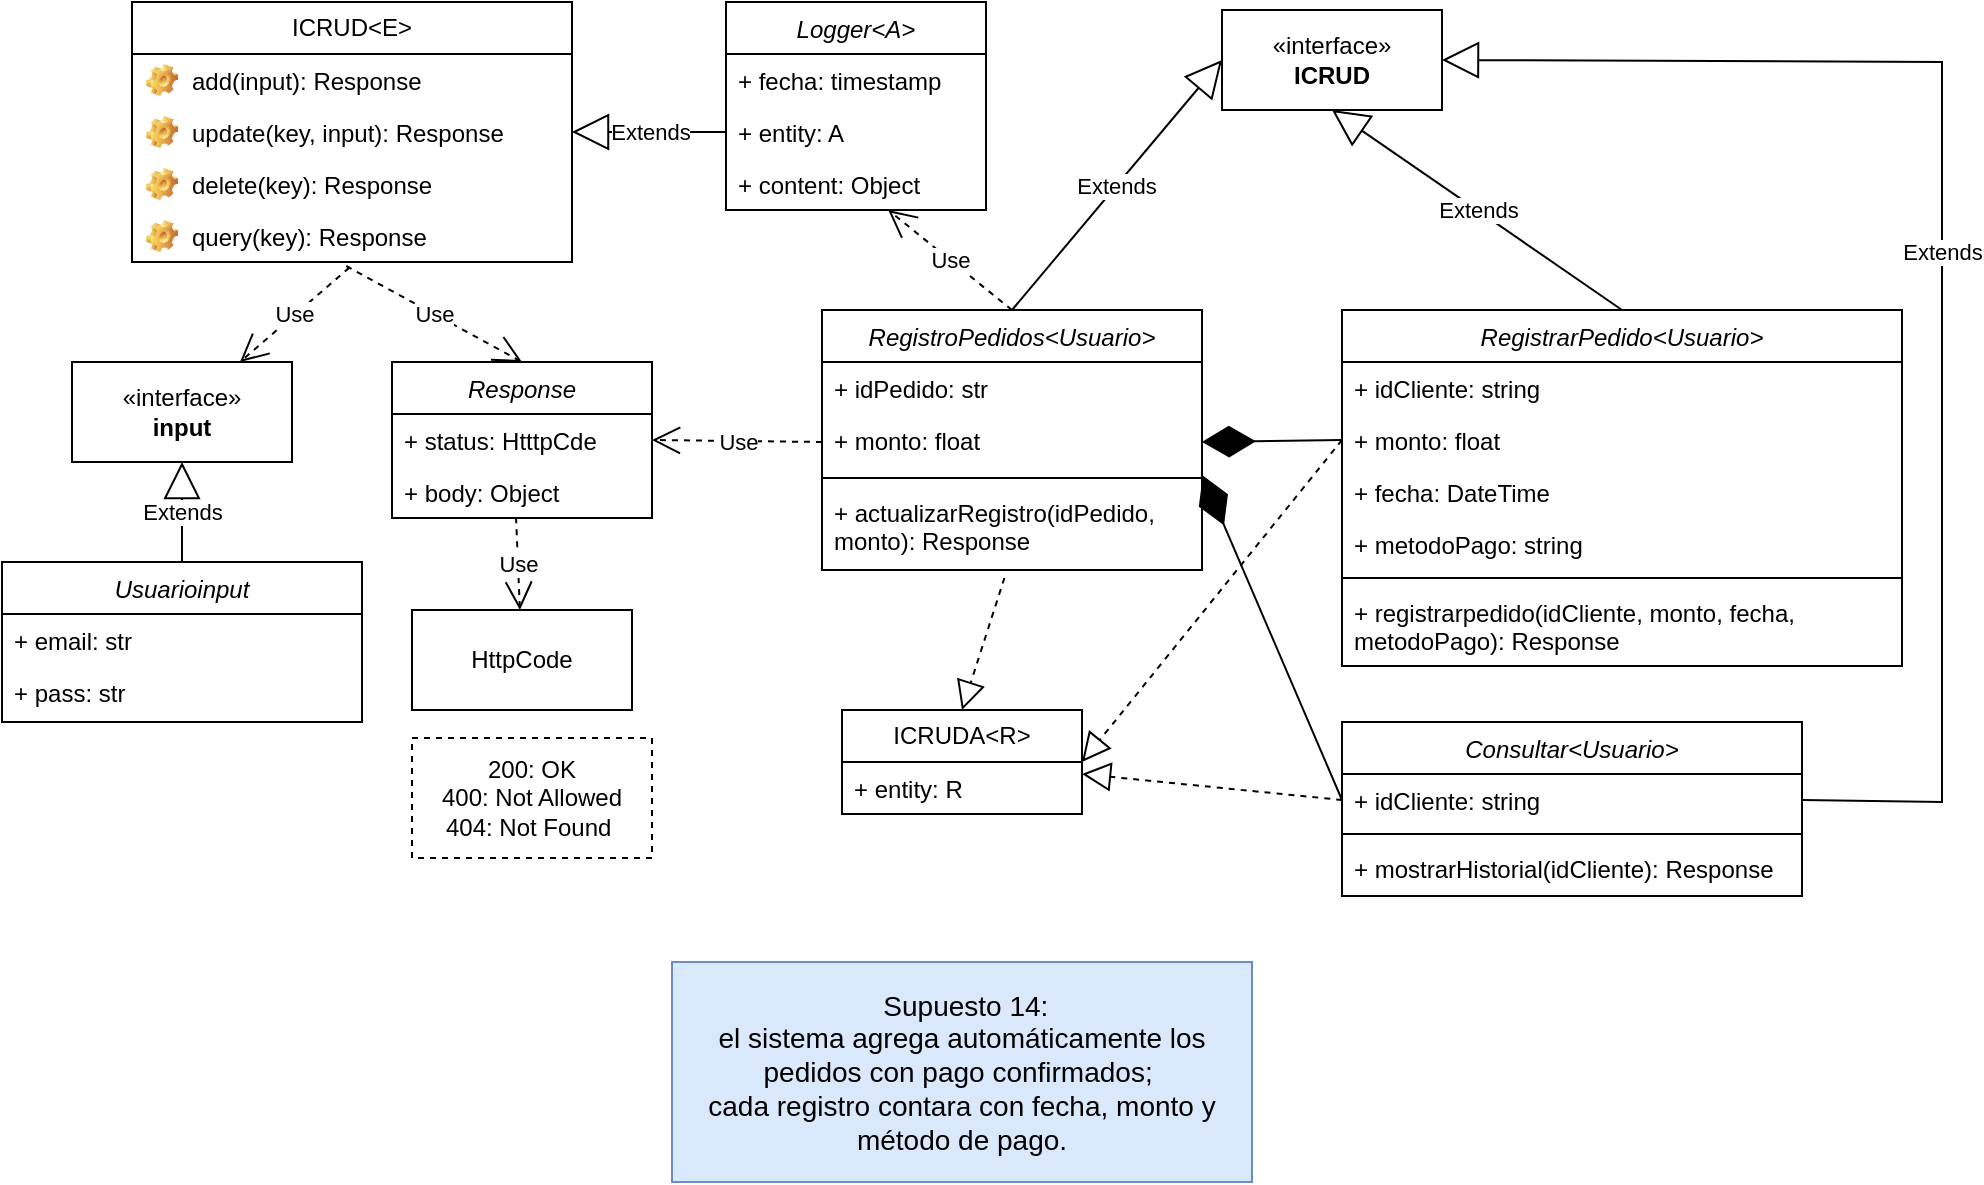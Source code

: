 <mxfile version="28.2.7">
  <diagram id="C5RBs43oDa-KdzZeNtuy" name="Page-1">
    <mxGraphModel dx="1420" dy="698" grid="1" gridSize="10" guides="1" tooltips="1" connect="1" arrows="1" fold="1" page="1" pageScale="1" pageWidth="827" pageHeight="1169" math="0" shadow="0">
      <root>
        <mxCell id="WIyWlLk6GJQsqaUBKTNV-0" />
        <mxCell id="WIyWlLk6GJQsqaUBKTNV-1" parent="WIyWlLk6GJQsqaUBKTNV-0" />
        <mxCell id="q9bCWs3bljhiOa4F5r_n-30" value="&lt;font style=&quot;font-size: 14px;&quot;&gt;&amp;nbsp;Supuesto 14:&lt;/font&gt;&lt;div&gt;&lt;font style=&quot;font-size: 14px;&quot;&gt;el sistema agrega automáticamente los pedidos con pago confirmados;&amp;nbsp;&lt;/font&gt;&lt;/div&gt;&lt;div&gt;&lt;font style=&quot;font-size: 14px;&quot;&gt;cada registro contara con fecha, monto y método de pago.&lt;/font&gt;&lt;/div&gt;" style="html=1;whiteSpace=wrap;fillColor=#dae8fc;strokeColor=#6c8ebf;" vertex="1" parent="WIyWlLk6GJQsqaUBKTNV-1">
          <mxGeometry x="585" y="610" width="290" height="110" as="geometry" />
        </mxCell>
        <mxCell id="q9bCWs3bljhiOa4F5r_n-41" value="Consultar&lt;Usuario&gt;" style="swimlane;fontStyle=2;align=center;verticalAlign=top;childLayout=stackLayout;horizontal=1;startSize=26;horizontalStack=0;resizeParent=1;resizeLast=0;collapsible=1;marginBottom=0;rounded=0;shadow=0;strokeWidth=1;" vertex="1" parent="WIyWlLk6GJQsqaUBKTNV-1">
          <mxGeometry x="920" y="490" width="230" height="87" as="geometry">
            <mxRectangle x="230" y="140" width="160" height="26" as="alternateBounds" />
          </mxGeometry>
        </mxCell>
        <mxCell id="q9bCWs3bljhiOa4F5r_n-42" value="+ idCliente: string" style="text;strokeColor=none;fillColor=none;align=left;verticalAlign=top;spacingLeft=4;spacingRight=4;overflow=hidden;rotatable=0;points=[[0,0.5],[1,0.5]];portConstraint=eastwest;whiteSpace=wrap;html=1;" vertex="1" parent="q9bCWs3bljhiOa4F5r_n-41">
          <mxGeometry y="26" width="230" height="26" as="geometry" />
        </mxCell>
        <mxCell id="q9bCWs3bljhiOa4F5r_n-46" value="" style="line;html=1;strokeWidth=1;align=left;verticalAlign=middle;spacingTop=-1;spacingLeft=3;spacingRight=3;rotatable=0;labelPosition=right;points=[];portConstraint=eastwest;" vertex="1" parent="q9bCWs3bljhiOa4F5r_n-41">
          <mxGeometry y="52" width="230" height="8" as="geometry" />
        </mxCell>
        <mxCell id="q9bCWs3bljhiOa4F5r_n-47" value="+ mostrarHistorial(idCliente): Response" style="text;strokeColor=none;fillColor=none;align=left;verticalAlign=top;spacingLeft=4;spacingRight=4;overflow=hidden;rotatable=0;points=[[0,0.5],[1,0.5]];portConstraint=eastwest;whiteSpace=wrap;html=1;" vertex="1" parent="q9bCWs3bljhiOa4F5r_n-41">
          <mxGeometry y="60" width="230" height="24" as="geometry" />
        </mxCell>
        <mxCell id="q9bCWs3bljhiOa4F5r_n-49" value="ICRUD&amp;lt;E&amp;gt;" style="swimlane;fontStyle=0;childLayout=stackLayout;horizontal=1;startSize=26;fillColor=none;horizontalStack=0;resizeParent=1;resizeParentMax=0;resizeLast=0;collapsible=1;marginBottom=0;whiteSpace=wrap;html=1;" vertex="1" parent="WIyWlLk6GJQsqaUBKTNV-1">
          <mxGeometry x="315" y="130" width="220" height="130" as="geometry" />
        </mxCell>
        <mxCell id="q9bCWs3bljhiOa4F5r_n-50" value="add(input): Response" style="label;fontStyle=0;strokeColor=none;fillColor=none;align=left;verticalAlign=top;overflow=hidden;spacingLeft=28;spacingRight=4;rotatable=0;points=[[0,0.5],[1,0.5]];portConstraint=eastwest;imageWidth=16;imageHeight=16;whiteSpace=wrap;html=1;image=img/clipart/Gear_128x128.png" vertex="1" parent="q9bCWs3bljhiOa4F5r_n-49">
          <mxGeometry y="26" width="220" height="26" as="geometry" />
        </mxCell>
        <mxCell id="q9bCWs3bljhiOa4F5r_n-51" value="update(key, input): Response" style="label;fontStyle=0;strokeColor=none;fillColor=none;align=left;verticalAlign=top;overflow=hidden;spacingLeft=28;spacingRight=4;rotatable=0;points=[[0,0.5],[1,0.5]];portConstraint=eastwest;imageWidth=16;imageHeight=16;whiteSpace=wrap;html=1;image=img/clipart/Gear_128x128.png" vertex="1" parent="q9bCWs3bljhiOa4F5r_n-49">
          <mxGeometry y="52" width="220" height="26" as="geometry" />
        </mxCell>
        <mxCell id="q9bCWs3bljhiOa4F5r_n-52" value="delete(key): Response" style="label;fontStyle=0;strokeColor=none;fillColor=none;align=left;verticalAlign=top;overflow=hidden;spacingLeft=28;spacingRight=4;rotatable=0;points=[[0,0.5],[1,0.5]];portConstraint=eastwest;imageWidth=16;imageHeight=16;whiteSpace=wrap;html=1;image=img/clipart/Gear_128x128.png" vertex="1" parent="q9bCWs3bljhiOa4F5r_n-49">
          <mxGeometry y="78" width="220" height="26" as="geometry" />
        </mxCell>
        <mxCell id="q9bCWs3bljhiOa4F5r_n-53" value="query(key): Response" style="label;fontStyle=0;strokeColor=none;fillColor=none;align=left;verticalAlign=top;overflow=hidden;spacingLeft=28;spacingRight=4;rotatable=0;points=[[0,0.5],[1,0.5]];portConstraint=eastwest;imageWidth=16;imageHeight=16;whiteSpace=wrap;html=1;image=img/clipart/Gear_128x128.png" vertex="1" parent="q9bCWs3bljhiOa4F5r_n-49">
          <mxGeometry y="104" width="220" height="26" as="geometry" />
        </mxCell>
        <mxCell id="q9bCWs3bljhiOa4F5r_n-54" value="«interface»&lt;br&gt;&lt;b&gt;input&lt;/b&gt;" style="html=1;whiteSpace=wrap;" vertex="1" parent="WIyWlLk6GJQsqaUBKTNV-1">
          <mxGeometry x="285" y="310" width="110" height="50" as="geometry" />
        </mxCell>
        <mxCell id="q9bCWs3bljhiOa4F5r_n-55" value="Use" style="endArrow=open;endSize=12;dashed=1;html=1;rounded=0;exitX=0.494;exitY=1.108;exitDx=0;exitDy=0;exitPerimeter=0;" edge="1" parent="WIyWlLk6GJQsqaUBKTNV-1" source="q9bCWs3bljhiOa4F5r_n-53" target="q9bCWs3bljhiOa4F5r_n-54">
          <mxGeometry width="160" relative="1" as="geometry">
            <mxPoint x="465" y="360" as="sourcePoint" />
            <mxPoint x="385" y="350" as="targetPoint" />
          </mxGeometry>
        </mxCell>
        <mxCell id="q9bCWs3bljhiOa4F5r_n-56" value="Usuarioinput" style="swimlane;fontStyle=2;align=center;verticalAlign=top;childLayout=stackLayout;horizontal=1;startSize=26;horizontalStack=0;resizeParent=1;resizeLast=0;collapsible=1;marginBottom=0;rounded=0;shadow=0;strokeWidth=1;" vertex="1" parent="WIyWlLk6GJQsqaUBKTNV-1">
          <mxGeometry x="250" y="410" width="180" height="80" as="geometry">
            <mxRectangle x="230" y="140" width="160" height="26" as="alternateBounds" />
          </mxGeometry>
        </mxCell>
        <mxCell id="q9bCWs3bljhiOa4F5r_n-57" value="+ email: str" style="text;strokeColor=none;fillColor=none;align=left;verticalAlign=top;spacingLeft=4;spacingRight=4;overflow=hidden;rotatable=0;points=[[0,0.5],[1,0.5]];portConstraint=eastwest;whiteSpace=wrap;html=1;" vertex="1" parent="q9bCWs3bljhiOa4F5r_n-56">
          <mxGeometry y="26" width="180" height="26" as="geometry" />
        </mxCell>
        <mxCell id="q9bCWs3bljhiOa4F5r_n-58" value="+ pass: str" style="text;strokeColor=none;fillColor=none;align=left;verticalAlign=top;spacingLeft=4;spacingRight=4;overflow=hidden;rotatable=0;points=[[0,0.5],[1,0.5]];portConstraint=eastwest;whiteSpace=wrap;html=1;" vertex="1" parent="q9bCWs3bljhiOa4F5r_n-56">
          <mxGeometry y="52" width="180" height="26" as="geometry" />
        </mxCell>
        <mxCell id="q9bCWs3bljhiOa4F5r_n-59" value="Extends" style="endArrow=block;endSize=16;endFill=0;html=1;rounded=0;exitX=0.5;exitY=0;exitDx=0;exitDy=0;entryX=0.5;entryY=1;entryDx=0;entryDy=0;" edge="1" parent="WIyWlLk6GJQsqaUBKTNV-1" source="q9bCWs3bljhiOa4F5r_n-56" target="q9bCWs3bljhiOa4F5r_n-54">
          <mxGeometry width="160" relative="1" as="geometry">
            <mxPoint x="515" y="360" as="sourcePoint" />
            <mxPoint x="675" y="360" as="targetPoint" />
          </mxGeometry>
        </mxCell>
        <mxCell id="q9bCWs3bljhiOa4F5r_n-60" value="Response" style="swimlane;fontStyle=2;align=center;verticalAlign=top;childLayout=stackLayout;horizontal=1;startSize=26;horizontalStack=0;resizeParent=1;resizeLast=0;collapsible=1;marginBottom=0;rounded=0;shadow=0;strokeWidth=1;" vertex="1" parent="WIyWlLk6GJQsqaUBKTNV-1">
          <mxGeometry x="445" y="310" width="130" height="78" as="geometry">
            <mxRectangle x="230" y="140" width="160" height="26" as="alternateBounds" />
          </mxGeometry>
        </mxCell>
        <mxCell id="q9bCWs3bljhiOa4F5r_n-61" value="+ status: HtttpCde" style="text;strokeColor=none;fillColor=none;align=left;verticalAlign=top;spacingLeft=4;spacingRight=4;overflow=hidden;rotatable=0;points=[[0,0.5],[1,0.5]];portConstraint=eastwest;whiteSpace=wrap;html=1;" vertex="1" parent="q9bCWs3bljhiOa4F5r_n-60">
          <mxGeometry y="26" width="130" height="26" as="geometry" />
        </mxCell>
        <mxCell id="q9bCWs3bljhiOa4F5r_n-62" value="+ body: Object" style="text;strokeColor=none;fillColor=none;align=left;verticalAlign=top;spacingLeft=4;spacingRight=4;overflow=hidden;rotatable=0;points=[[0,0.5],[1,0.5]];portConstraint=eastwest;whiteSpace=wrap;html=1;" vertex="1" parent="q9bCWs3bljhiOa4F5r_n-60">
          <mxGeometry y="52" width="130" height="26" as="geometry" />
        </mxCell>
        <mxCell id="q9bCWs3bljhiOa4F5r_n-63" value="Use" style="endArrow=open;endSize=12;dashed=1;html=1;rounded=0;entryX=0.5;entryY=0;entryDx=0;entryDy=0;exitX=0.487;exitY=1.077;exitDx=0;exitDy=0;exitPerimeter=0;" edge="1" parent="WIyWlLk6GJQsqaUBKTNV-1" source="q9bCWs3bljhiOa4F5r_n-53" target="q9bCWs3bljhiOa4F5r_n-60">
          <mxGeometry width="160" relative="1" as="geometry">
            <mxPoint x="425" y="270" as="sourcePoint" />
            <mxPoint x="405" y="317" as="targetPoint" />
          </mxGeometry>
        </mxCell>
        <mxCell id="q9bCWs3bljhiOa4F5r_n-64" value="HttpCode" style="html=1;whiteSpace=wrap;" vertex="1" parent="WIyWlLk6GJQsqaUBKTNV-1">
          <mxGeometry x="455" y="434" width="110" height="50" as="geometry" />
        </mxCell>
        <mxCell id="q9bCWs3bljhiOa4F5r_n-65" value="Use" style="endArrow=open;endSize=12;dashed=1;html=1;rounded=0;exitX=0.477;exitY=0.985;exitDx=0;exitDy=0;exitPerimeter=0;" edge="1" parent="WIyWlLk6GJQsqaUBKTNV-1" source="q9bCWs3bljhiOa4F5r_n-62" target="q9bCWs3bljhiOa4F5r_n-64">
          <mxGeometry width="160" relative="1" as="geometry">
            <mxPoint x="740" y="390" as="sourcePoint" />
            <mxPoint x="685" y="437" as="targetPoint" />
          </mxGeometry>
        </mxCell>
        <mxCell id="q9bCWs3bljhiOa4F5r_n-66" value="«interface»&lt;br&gt;&lt;b&gt;ICRUD&lt;/b&gt;" style="html=1;whiteSpace=wrap;" vertex="1" parent="WIyWlLk6GJQsqaUBKTNV-1">
          <mxGeometry x="860" y="134" width="110" height="50" as="geometry" />
        </mxCell>
        <mxCell id="q9bCWs3bljhiOa4F5r_n-67" value="Extends" style="endArrow=block;endSize=16;endFill=0;html=1;rounded=0;exitX=1;exitY=0.5;exitDx=0;exitDy=0;entryX=1;entryY=0.5;entryDx=0;entryDy=0;" edge="1" parent="WIyWlLk6GJQsqaUBKTNV-1" source="q9bCWs3bljhiOa4F5r_n-42" target="q9bCWs3bljhiOa4F5r_n-66">
          <mxGeometry width="160" relative="1" as="geometry">
            <mxPoint x="735" y="400" as="sourcePoint" />
            <mxPoint x="735" y="340" as="targetPoint" />
            <Array as="points">
              <mxPoint x="1220" y="530" />
              <mxPoint x="1220" y="160" />
            </Array>
          </mxGeometry>
        </mxCell>
        <mxCell id="q9bCWs3bljhiOa4F5r_n-68" value="Use" style="endArrow=open;endSize=12;dashed=1;html=1;rounded=0;entryX=1;entryY=0.5;entryDx=0;entryDy=0;exitX=0;exitY=0.5;exitDx=0;exitDy=0;" edge="1" parent="WIyWlLk6GJQsqaUBKTNV-1" source="q9bCWs3bljhiOa4F5r_n-92" target="q9bCWs3bljhiOa4F5r_n-61">
          <mxGeometry width="160" relative="1" as="geometry">
            <mxPoint x="600" y="430" as="sourcePoint" />
            <mxPoint x="733" y="438" as="targetPoint" />
          </mxGeometry>
        </mxCell>
        <mxCell id="q9bCWs3bljhiOa4F5r_n-69" value="200: OK&lt;div&gt;400: Not Allowed&lt;/div&gt;&lt;div&gt;&lt;div&gt;404: Not Found&amp;nbsp;&lt;/div&gt;&lt;/div&gt;" style="html=1;whiteSpace=wrap;dashed=1;" vertex="1" parent="WIyWlLk6GJQsqaUBKTNV-1">
          <mxGeometry x="455" y="498" width="120" height="60" as="geometry" />
        </mxCell>
        <mxCell id="q9bCWs3bljhiOa4F5r_n-70" value="Logger&lt;A&gt;" style="swimlane;fontStyle=2;align=center;verticalAlign=top;childLayout=stackLayout;horizontal=1;startSize=26;horizontalStack=0;resizeParent=1;resizeLast=0;collapsible=1;marginBottom=0;rounded=0;shadow=0;strokeWidth=1;" vertex="1" parent="WIyWlLk6GJQsqaUBKTNV-1">
          <mxGeometry x="612" y="130" width="130" height="104" as="geometry">
            <mxRectangle x="230" y="140" width="160" height="26" as="alternateBounds" />
          </mxGeometry>
        </mxCell>
        <mxCell id="q9bCWs3bljhiOa4F5r_n-71" value="+ fecha: timestamp" style="text;strokeColor=none;fillColor=none;align=left;verticalAlign=top;spacingLeft=4;spacingRight=4;overflow=hidden;rotatable=0;points=[[0,0.5],[1,0.5]];portConstraint=eastwest;whiteSpace=wrap;html=1;" vertex="1" parent="q9bCWs3bljhiOa4F5r_n-70">
          <mxGeometry y="26" width="130" height="26" as="geometry" />
        </mxCell>
        <mxCell id="q9bCWs3bljhiOa4F5r_n-72" value="+ entity: A" style="text;strokeColor=none;fillColor=none;align=left;verticalAlign=top;spacingLeft=4;spacingRight=4;overflow=hidden;rotatable=0;points=[[0,0.5],[1,0.5]];portConstraint=eastwest;whiteSpace=wrap;html=1;" vertex="1" parent="q9bCWs3bljhiOa4F5r_n-70">
          <mxGeometry y="52" width="130" height="26" as="geometry" />
        </mxCell>
        <mxCell id="q9bCWs3bljhiOa4F5r_n-73" value="+ content: Object" style="text;strokeColor=none;fillColor=none;align=left;verticalAlign=top;spacingLeft=4;spacingRight=4;overflow=hidden;rotatable=0;points=[[0,0.5],[1,0.5]];portConstraint=eastwest;whiteSpace=wrap;html=1;" vertex="1" parent="q9bCWs3bljhiOa4F5r_n-70">
          <mxGeometry y="78" width="130" height="26" as="geometry" />
        </mxCell>
        <mxCell id="q9bCWs3bljhiOa4F5r_n-74" value="Extends" style="endArrow=block;endSize=16;endFill=0;html=1;rounded=0;exitX=0;exitY=0.5;exitDx=0;exitDy=0;" edge="1" parent="WIyWlLk6GJQsqaUBKTNV-1" source="q9bCWs3bljhiOa4F5r_n-72">
          <mxGeometry width="160" relative="1" as="geometry">
            <mxPoint x="555" y="374" as="sourcePoint" />
            <mxPoint x="535" y="195" as="targetPoint" />
          </mxGeometry>
        </mxCell>
        <mxCell id="q9bCWs3bljhiOa4F5r_n-76" value="ICRUDA&amp;lt;R&amp;gt;" style="swimlane;fontStyle=0;childLayout=stackLayout;horizontal=1;startSize=26;fillColor=none;horizontalStack=0;resizeParent=1;resizeParentMax=0;resizeLast=0;collapsible=1;marginBottom=0;whiteSpace=wrap;html=1;" vertex="1" parent="WIyWlLk6GJQsqaUBKTNV-1">
          <mxGeometry x="670" y="484" width="120" height="52" as="geometry" />
        </mxCell>
        <mxCell id="q9bCWs3bljhiOa4F5r_n-77" value="+ entity: R" style="text;strokeColor=none;fillColor=none;align=left;verticalAlign=top;spacingLeft=4;spacingRight=4;overflow=hidden;rotatable=0;points=[[0,0.5],[1,0.5]];portConstraint=eastwest;whiteSpace=wrap;html=1;" vertex="1" parent="q9bCWs3bljhiOa4F5r_n-76">
          <mxGeometry y="26" width="120" height="26" as="geometry" />
        </mxCell>
        <mxCell id="q9bCWs3bljhiOa4F5r_n-78" value="" style="endArrow=block;dashed=1;endFill=0;endSize=12;html=1;rounded=0;fontSize=12;curved=1;exitX=0;exitY=0.5;exitDx=0;exitDy=0;" edge="1" parent="WIyWlLk6GJQsqaUBKTNV-1" source="q9bCWs3bljhiOa4F5r_n-42" target="q9bCWs3bljhiOa4F5r_n-76">
          <mxGeometry width="160" relative="1" as="geometry">
            <mxPoint x="890" y="160" as="sourcePoint" />
            <mxPoint x="1030" y="208" as="targetPoint" />
          </mxGeometry>
        </mxCell>
        <mxCell id="q9bCWs3bljhiOa4F5r_n-80" value="RegistrarPedido&lt;Usuario&gt;" style="swimlane;fontStyle=2;align=center;verticalAlign=top;childLayout=stackLayout;horizontal=1;startSize=26;horizontalStack=0;resizeParent=1;resizeLast=0;collapsible=1;marginBottom=0;rounded=0;shadow=0;strokeWidth=1;" vertex="1" parent="WIyWlLk6GJQsqaUBKTNV-1">
          <mxGeometry x="920" y="284" width="280" height="178" as="geometry">
            <mxRectangle x="230" y="140" width="160" height="26" as="alternateBounds" />
          </mxGeometry>
        </mxCell>
        <mxCell id="q9bCWs3bljhiOa4F5r_n-84" value="+ idCliente: string" style="text;strokeColor=none;fillColor=none;align=left;verticalAlign=top;spacingLeft=4;spacingRight=4;overflow=hidden;rotatable=0;points=[[0,0.5],[1,0.5]];portConstraint=eastwest;whiteSpace=wrap;html=1;" vertex="1" parent="q9bCWs3bljhiOa4F5r_n-80">
          <mxGeometry y="26" width="280" height="26" as="geometry" />
        </mxCell>
        <mxCell id="q9bCWs3bljhiOa4F5r_n-85" value="+ monto: float" style="text;strokeColor=none;fillColor=none;align=left;verticalAlign=top;spacingLeft=4;spacingRight=4;overflow=hidden;rotatable=0;points=[[0,0.5],[1,0.5]];portConstraint=eastwest;whiteSpace=wrap;html=1;" vertex="1" parent="q9bCWs3bljhiOa4F5r_n-80">
          <mxGeometry y="52" width="280" height="26" as="geometry" />
        </mxCell>
        <mxCell id="q9bCWs3bljhiOa4F5r_n-86" value="+ fecha: DateTime" style="text;strokeColor=none;fillColor=none;align=left;verticalAlign=top;spacingLeft=4;spacingRight=4;overflow=hidden;rotatable=0;points=[[0,0.5],[1,0.5]];portConstraint=eastwest;whiteSpace=wrap;html=1;" vertex="1" parent="q9bCWs3bljhiOa4F5r_n-80">
          <mxGeometry y="78" width="280" height="26" as="geometry" />
        </mxCell>
        <mxCell id="q9bCWs3bljhiOa4F5r_n-83" value="+ metodoPago: string" style="text;strokeColor=none;fillColor=none;align=left;verticalAlign=top;spacingLeft=4;spacingRight=4;overflow=hidden;rotatable=0;points=[[0,0.5],[1,0.5]];portConstraint=eastwest;whiteSpace=wrap;html=1;" vertex="1" parent="q9bCWs3bljhiOa4F5r_n-80">
          <mxGeometry y="104" width="280" height="26" as="geometry" />
        </mxCell>
        <mxCell id="q9bCWs3bljhiOa4F5r_n-87" value="" style="line;html=1;strokeWidth=1;align=left;verticalAlign=middle;spacingTop=-1;spacingLeft=3;spacingRight=3;rotatable=0;labelPosition=right;points=[];portConstraint=eastwest;" vertex="1" parent="q9bCWs3bljhiOa4F5r_n-80">
          <mxGeometry y="130" width="280" height="8" as="geometry" />
        </mxCell>
        <mxCell id="q9bCWs3bljhiOa4F5r_n-88" value="+ registrarpedido(idCliente, monto, fecha, metodoPago): Response" style="text;strokeColor=none;fillColor=none;align=left;verticalAlign=top;spacingLeft=4;spacingRight=4;overflow=hidden;rotatable=0;points=[[0,0.5],[1,0.5]];portConstraint=eastwest;whiteSpace=wrap;html=1;" vertex="1" parent="q9bCWs3bljhiOa4F5r_n-80">
          <mxGeometry y="138" width="280" height="40" as="geometry" />
        </mxCell>
        <mxCell id="q9bCWs3bljhiOa4F5r_n-90" value="RegistroPedidos&lt;Usuario&gt;" style="swimlane;fontStyle=2;align=center;verticalAlign=top;childLayout=stackLayout;horizontal=1;startSize=26;horizontalStack=0;resizeParent=1;resizeLast=0;collapsible=1;marginBottom=0;rounded=0;shadow=0;strokeWidth=1;" vertex="1" parent="WIyWlLk6GJQsqaUBKTNV-1">
          <mxGeometry x="660" y="284" width="190" height="130" as="geometry">
            <mxRectangle x="230" y="140" width="160" height="26" as="alternateBounds" />
          </mxGeometry>
        </mxCell>
        <mxCell id="q9bCWs3bljhiOa4F5r_n-91" value="+ idPedido: str" style="text;strokeColor=none;fillColor=none;align=left;verticalAlign=top;spacingLeft=4;spacingRight=4;overflow=hidden;rotatable=0;points=[[0,0.5],[1,0.5]];portConstraint=eastwest;whiteSpace=wrap;html=1;" vertex="1" parent="q9bCWs3bljhiOa4F5r_n-90">
          <mxGeometry y="26" width="190" height="26" as="geometry" />
        </mxCell>
        <mxCell id="q9bCWs3bljhiOa4F5r_n-92" value="+ monto: float" style="text;strokeColor=none;fillColor=none;align=left;verticalAlign=top;spacingLeft=4;spacingRight=4;overflow=hidden;rotatable=0;points=[[0,0.5],[1,0.5]];portConstraint=eastwest;whiteSpace=wrap;html=1;" vertex="1" parent="q9bCWs3bljhiOa4F5r_n-90">
          <mxGeometry y="52" width="190" height="28" as="geometry" />
        </mxCell>
        <mxCell id="q9bCWs3bljhiOa4F5r_n-93" value="" style="line;html=1;strokeWidth=1;align=left;verticalAlign=middle;spacingTop=-1;spacingLeft=3;spacingRight=3;rotatable=0;labelPosition=right;points=[];portConstraint=eastwest;" vertex="1" parent="q9bCWs3bljhiOa4F5r_n-90">
          <mxGeometry y="80" width="190" height="8" as="geometry" />
        </mxCell>
        <mxCell id="q9bCWs3bljhiOa4F5r_n-94" value="+ actualizarRegistro(idPedido, monto): Response" style="text;strokeColor=none;fillColor=none;align=left;verticalAlign=top;spacingLeft=4;spacingRight=4;overflow=hidden;rotatable=0;points=[[0,0.5],[1,0.5]];portConstraint=eastwest;whiteSpace=wrap;html=1;" vertex="1" parent="q9bCWs3bljhiOa4F5r_n-90">
          <mxGeometry y="88" width="190" height="42" as="geometry" />
        </mxCell>
        <mxCell id="q9bCWs3bljhiOa4F5r_n-95" value="Extends" style="endArrow=block;endSize=16;endFill=0;html=1;rounded=0;exitX=0.5;exitY=0;exitDx=0;exitDy=0;entryX=0;entryY=0.5;entryDx=0;entryDy=0;" edge="1" parent="WIyWlLk6GJQsqaUBKTNV-1" source="q9bCWs3bljhiOa4F5r_n-90" target="q9bCWs3bljhiOa4F5r_n-66">
          <mxGeometry width="160" relative="1" as="geometry">
            <mxPoint x="1160" y="302" as="sourcePoint" />
            <mxPoint x="940" y="190" as="targetPoint" />
            <Array as="points" />
          </mxGeometry>
        </mxCell>
        <mxCell id="q9bCWs3bljhiOa4F5r_n-96" value="" style="endArrow=diamondThin;endFill=1;endSize=24;html=1;rounded=0;exitX=0;exitY=0.5;exitDx=0;exitDy=0;entryX=1;entryY=0.5;entryDx=0;entryDy=0;" edge="1" parent="WIyWlLk6GJQsqaUBKTNV-1" source="q9bCWs3bljhiOa4F5r_n-85" target="q9bCWs3bljhiOa4F5r_n-92">
          <mxGeometry width="160" relative="1" as="geometry">
            <mxPoint x="1250" y="190" as="sourcePoint" />
            <mxPoint x="1260" y="277" as="targetPoint" />
          </mxGeometry>
        </mxCell>
        <mxCell id="q9bCWs3bljhiOa4F5r_n-98" value="" style="endArrow=diamondThin;endFill=1;endSize=24;html=1;rounded=0;exitX=0;exitY=0.5;exitDx=0;exitDy=0;entryX=1.002;entryY=1.1;entryDx=0;entryDy=0;entryPerimeter=0;" edge="1" parent="WIyWlLk6GJQsqaUBKTNV-1" source="q9bCWs3bljhiOa4F5r_n-42" target="q9bCWs3bljhiOa4F5r_n-92">
          <mxGeometry width="160" relative="1" as="geometry">
            <mxPoint x="1100" y="510" as="sourcePoint" />
            <mxPoint x="1030" y="511" as="targetPoint" />
          </mxGeometry>
        </mxCell>
        <mxCell id="q9bCWs3bljhiOa4F5r_n-99" value="" style="endArrow=block;dashed=1;endFill=0;endSize=12;html=1;rounded=0;fontSize=12;curved=1;exitX=0;exitY=0.5;exitDx=0;exitDy=0;entryX=1;entryY=0.5;entryDx=0;entryDy=0;" edge="1" parent="WIyWlLk6GJQsqaUBKTNV-1" source="q9bCWs3bljhiOa4F5r_n-85" target="q9bCWs3bljhiOa4F5r_n-76">
          <mxGeometry width="160" relative="1" as="geometry">
            <mxPoint x="950" y="523" as="sourcePoint" />
            <mxPoint x="820" y="510" as="targetPoint" />
          </mxGeometry>
        </mxCell>
        <mxCell id="q9bCWs3bljhiOa4F5r_n-100" value="Extends" style="endArrow=block;endSize=16;endFill=0;html=1;rounded=0;exitX=0.5;exitY=0;exitDx=0;exitDy=0;entryX=0.5;entryY=1;entryDx=0;entryDy=0;" edge="1" parent="WIyWlLk6GJQsqaUBKTNV-1" source="q9bCWs3bljhiOa4F5r_n-80" target="q9bCWs3bljhiOa4F5r_n-66">
          <mxGeometry width="160" relative="1" as="geometry">
            <mxPoint x="820" y="325" as="sourcePoint" />
            <mxPoint x="915" y="200" as="targetPoint" />
            <Array as="points" />
          </mxGeometry>
        </mxCell>
        <mxCell id="q9bCWs3bljhiOa4F5r_n-101" value="" style="endArrow=block;dashed=1;endFill=0;endSize=12;html=1;rounded=0;fontSize=12;curved=1;exitX=0.48;exitY=1.095;exitDx=0;exitDy=0;entryX=0.5;entryY=0;entryDx=0;entryDy=0;exitPerimeter=0;" edge="1" parent="WIyWlLk6GJQsqaUBKTNV-1" source="q9bCWs3bljhiOa4F5r_n-94" target="q9bCWs3bljhiOa4F5r_n-76">
          <mxGeometry width="160" relative="1" as="geometry">
            <mxPoint x="970" y="450" as="sourcePoint" />
            <mxPoint x="840" y="611" as="targetPoint" />
          </mxGeometry>
        </mxCell>
        <mxCell id="q9bCWs3bljhiOa4F5r_n-102" value="Use" style="endArrow=open;endSize=12;dashed=1;html=1;rounded=0;exitX=0.5;exitY=0;exitDx=0;exitDy=0;" edge="1" parent="WIyWlLk6GJQsqaUBKTNV-1" source="q9bCWs3bljhiOa4F5r_n-90" target="q9bCWs3bljhiOa4F5r_n-73">
          <mxGeometry width="160" relative="1" as="geometry">
            <mxPoint x="725" y="421" as="sourcePoint" />
            <mxPoint x="620" y="420" as="targetPoint" />
          </mxGeometry>
        </mxCell>
      </root>
    </mxGraphModel>
  </diagram>
</mxfile>
